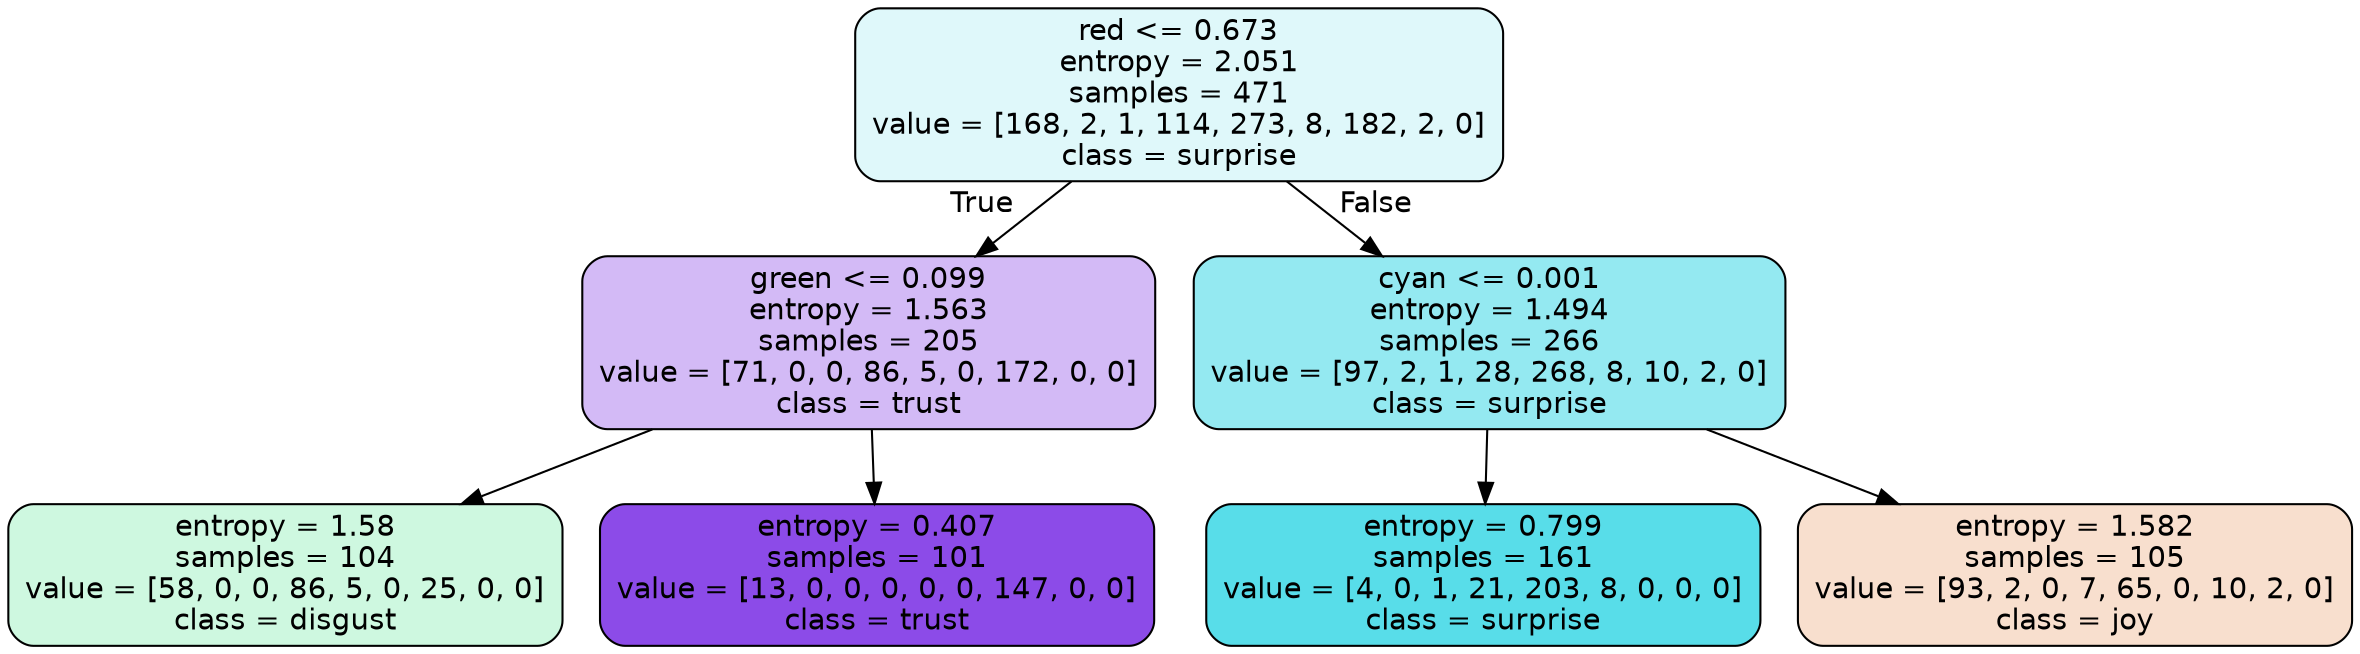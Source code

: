 digraph Tree {
node [shape=box, style="filled, rounded", color="black", fontname=helvetica] ;
edge [fontname=helvetica] ;
0 [label="red <= 0.673\nentropy = 2.051\nsamples = 471\nvalue = [168, 2, 1, 114, 273, 8, 182, 2, 0]\nclass = surprise", fillcolor="#39d7e529"] ;
1 [label="green <= 0.099\nentropy = 1.563\nsamples = 205\nvalue = [71, 0, 0, 86, 5, 0, 172, 0, 0]\nclass = trust", fillcolor="#8139e558"] ;
0 -> 1 [labeldistance=2.5, labelangle=45, headlabel="True"] ;
2 [label="entropy = 1.58\nsamples = 104\nvalue = [58, 0, 0, 86, 5, 0, 25, 0, 0]\nclass = disgust", fillcolor="#39e5813e"] ;
1 -> 2 ;
3 [label="entropy = 0.407\nsamples = 101\nvalue = [13, 0, 0, 0, 0, 0, 147, 0, 0]\nclass = trust", fillcolor="#8139e5e8"] ;
1 -> 3 ;
4 [label="cyan <= 0.001\nentropy = 1.494\nsamples = 266\nvalue = [97, 2, 1, 28, 268, 8, 10, 2, 0]\nclass = surprise", fillcolor="#39d7e589"] ;
0 -> 4 [labeldistance=2.5, labelangle=-45, headlabel="False"] ;
5 [label="entropy = 0.799\nsamples = 161\nvalue = [4, 0, 1, 21, 203, 8, 0, 0, 0]\nclass = surprise", fillcolor="#39d7e5d7"] ;
4 -> 5 ;
6 [label="entropy = 1.582\nsamples = 105\nvalue = [93, 2, 0, 7, 65, 0, 10, 2, 0]\nclass = joy", fillcolor="#e581393f"] ;
4 -> 6 ;
}